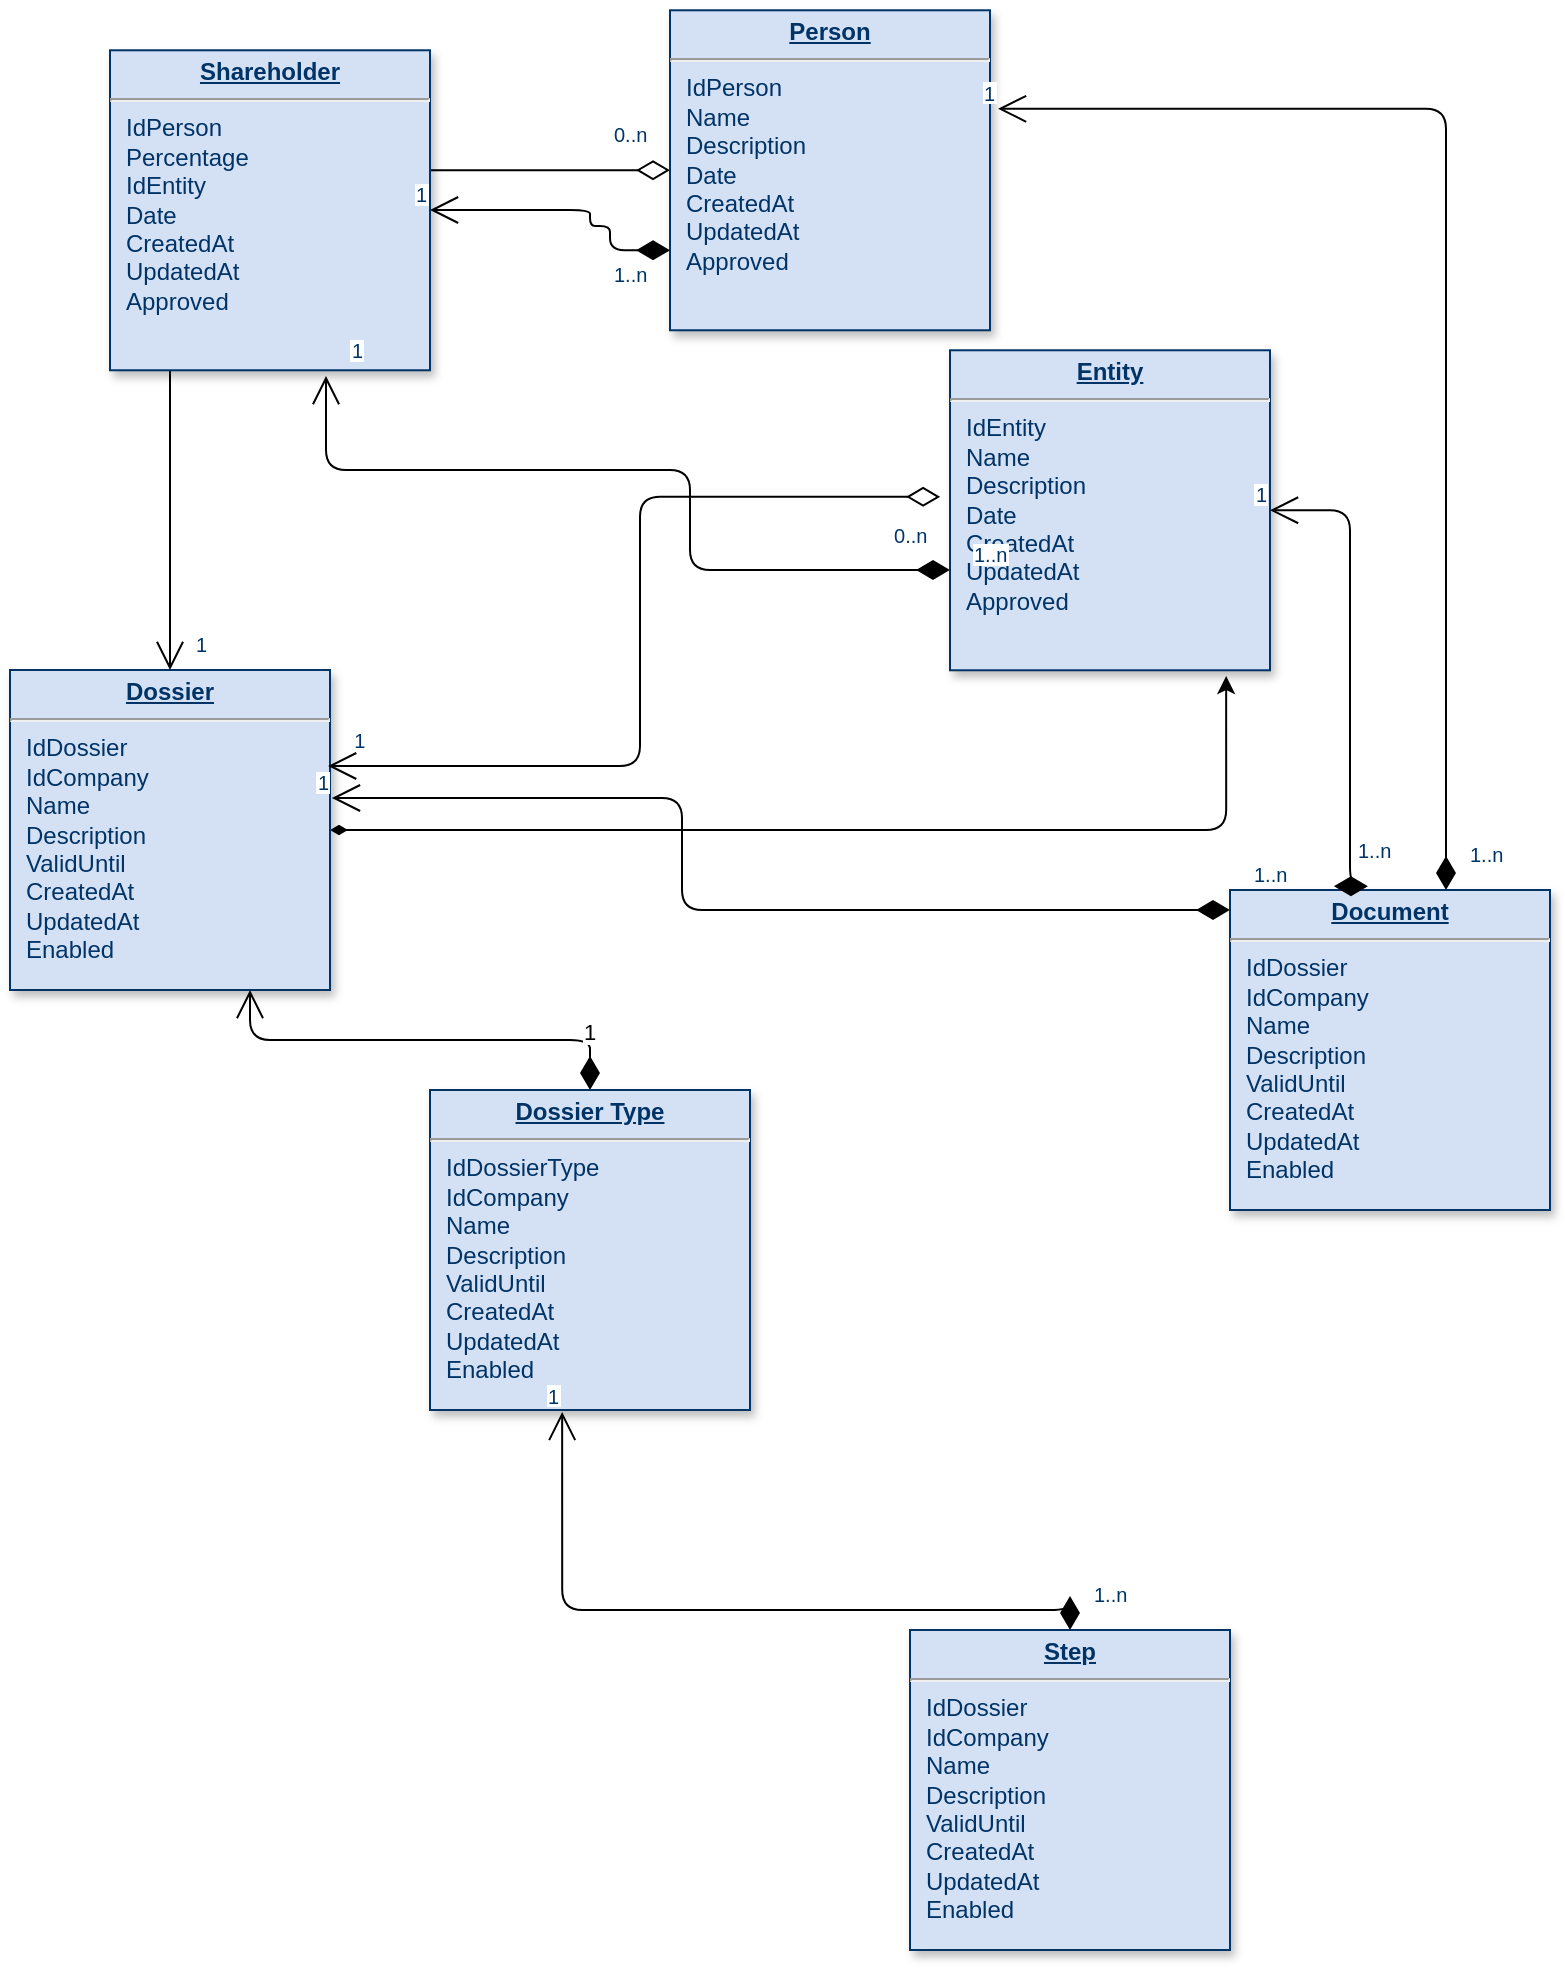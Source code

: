 <mxfile version="10.7.5" type="github"><diagram name="Page-1" id="efa7a0a1-bf9b-a30e-e6df-94a7791c09e9"><mxGraphModel dx="1394" dy="764" grid="1" gridSize="10" guides="1" tooltips="1" connect="1" arrows="1" fold="1" page="1" pageScale="1" pageWidth="826" pageHeight="1169" background="#ffffff" math="0" shadow="0"><root><mxCell id="0"/><mxCell id="1" parent="0"/><mxCell id="o8fKoN3SZhl6wykS2Hok-140" style="edgeStyle=orthogonalEdgeStyle;rounded=1;orthogonalLoop=1;jettySize=auto;html=1;entryX=0.863;entryY=1.018;entryDx=0;entryDy=0;entryPerimeter=0;startArrow=diamondThin;startFill=1;fontColor=#003366;" parent="1" source="21" target="o8fKoN3SZhl6wykS2Hok-114" edge="1"><mxGeometry relative="1" as="geometry"><Array as="points"><mxPoint x="638" y="430"/></Array></mxGeometry></mxCell><mxCell id="21" value="&lt;p style=&quot;margin: 0px ; margin-top: 4px ; text-align: center ; text-decoration: underline&quot;&gt;&lt;b&gt;Dossier&lt;/b&gt;&lt;/p&gt;&lt;hr&gt;&lt;p style=&quot;margin: 0px ; margin-left: 8px&quot;&gt;IdDossier&lt;/p&gt;&lt;p style=&quot;margin: 0px ; margin-left: 8px&quot;&gt;IdCompany&lt;/p&gt;&lt;p style=&quot;margin: 0px ; margin-left: 8px&quot;&gt;Name&lt;/p&gt;&lt;p style=&quot;margin: 0px ; margin-left: 8px&quot;&gt;Description&lt;/p&gt;&lt;p style=&quot;margin: 0px ; margin-left: 8px&quot;&gt;ValidUntil&lt;/p&gt;&lt;p style=&quot;margin: 0px ; margin-left: 8px&quot;&gt;CreatedAt&lt;/p&gt;&lt;p style=&quot;margin: 0px ; margin-left: 8px&quot;&gt;UpdatedAt&lt;/p&gt;&lt;p style=&quot;margin: 0px ; margin-left: 8px&quot;&gt;Enabled&lt;/p&gt;" style="verticalAlign=top;align=left;overflow=fill;fontSize=12;fontFamily=Helvetica;html=1;strokeColor=#003366;shadow=1;fillColor=#D4E1F5;fontColor=#003366" parent="1" vertex="1"><mxGeometry x="30.0" y="350.0" width="160" height="160" as="geometry"/></mxCell><mxCell id="25" value="&lt;p style=&quot;margin: 0px ; margin-top: 4px ; text-align: center ; text-decoration: underline&quot;&gt;&lt;b&gt;Person&lt;/b&gt;&lt;/p&gt;&lt;hr&gt;&lt;p style=&quot;margin: 0px ; margin-left: 8px&quot;&gt;IdPerson&lt;/p&gt;&lt;p style=&quot;margin: 0px ; margin-left: 8px&quot;&gt;&lt;span&gt;Name&lt;/span&gt;&lt;br&gt;&lt;/p&gt;&lt;p style=&quot;margin: 0px ; margin-left: 8px&quot;&gt;Description&lt;/p&gt;&lt;p style=&quot;margin: 0px ; margin-left: 8px&quot;&gt;Date&lt;/p&gt;&lt;p style=&quot;margin: 0px ; margin-left: 8px&quot;&gt;CreatedAt&lt;/p&gt;&lt;p style=&quot;margin: 0px ; margin-left: 8px&quot;&gt;UpdatedAt&lt;/p&gt;&lt;p style=&quot;margin: 0px ; margin-left: 8px&quot;&gt;Approved&lt;/p&gt;" style="verticalAlign=top;align=left;overflow=fill;fontSize=12;fontFamily=Helvetica;html=1;strokeColor=#003366;shadow=1;fillColor=#D4E1F5;fontColor=#003366" parent="1" vertex="1"><mxGeometry x="360.0" y="20.14" width="160" height="160" as="geometry"/></mxCell><mxCell id="90" value="" style="endArrow=open;endSize=12;startArrow=diamondThin;startSize=14;startFill=0;edgeStyle=orthogonalEdgeStyle" parent="1" source="25" target="21" edge="1"><mxGeometry x="620" y="340" as="geometry"><mxPoint x="620" y="340" as="sourcePoint"/><mxPoint x="780" y="340" as="targetPoint"/></mxGeometry></mxCell><mxCell id="91" value="0..n" style="resizable=0;align=left;verticalAlign=top;labelBackgroundColor=#ffffff;fontSize=10;strokeColor=#003366;shadow=1;fillColor=#D4E1F5;fontColor=#003366" parent="90" connectable="0" vertex="1"><mxGeometry x="-1" relative="1" as="geometry"><mxPoint x="-30" y="-30" as="offset"/></mxGeometry></mxCell><mxCell id="92" value="1" style="resizable=0;align=right;verticalAlign=top;labelBackgroundColor=#ffffff;fontSize=10;strokeColor=#003366;shadow=1;fillColor=#D4E1F5;fontColor=#003366" parent="90" connectable="0" vertex="1"><mxGeometry x="1" relative="1" as="geometry"><mxPoint x="20" y="-25.0" as="offset"/></mxGeometry></mxCell><mxCell id="103" value="1" style="endArrow=open;endSize=12;startArrow=diamondThin;startSize=14;startFill=1;edgeStyle=orthogonalEdgeStyle;align=left;verticalAlign=bottom;entryX=0.75;entryY=1;entryDx=0;entryDy=0;exitX=0.5;exitY=0;exitDx=0;exitDy=0;" parent="1" source="o8fKoN3SZhl6wykS2Hok-129" target="21" edge="1"><mxGeometry x="-0.818" y="5.0" relative="1" as="geometry"><mxPoint x="310" y="430" as="sourcePoint"/><mxPoint x="310" y="520" as="targetPoint"/><mxPoint as="offset"/></mxGeometry></mxCell><mxCell id="o8fKoN3SZhl6wykS2Hok-114" value="&lt;p style=&quot;margin: 0px ; margin-top: 4px ; text-align: center ; text-decoration: underline&quot;&gt;&lt;b&gt;Entity&lt;/b&gt;&lt;/p&gt;&lt;hr&gt;&lt;p style=&quot;margin: 0px ; margin-left: 8px&quot;&gt;IdEntity&lt;/p&gt;&lt;p style=&quot;margin: 0px ; margin-left: 8px&quot;&gt;&lt;span&gt;Name&lt;/span&gt;&lt;br&gt;&lt;/p&gt;&lt;p style=&quot;margin: 0px ; margin-left: 8px&quot;&gt;Description&lt;/p&gt;&lt;p style=&quot;margin: 0px ; margin-left: 8px&quot;&gt;Date&lt;/p&gt;&lt;p style=&quot;margin: 0px ; margin-left: 8px&quot;&gt;CreatedAt&lt;/p&gt;&lt;p style=&quot;margin: 0px ; margin-left: 8px&quot;&gt;UpdatedAt&lt;/p&gt;&lt;p style=&quot;margin: 0px ; margin-left: 8px&quot;&gt;Approved&lt;/p&gt;" style="verticalAlign=top;align=left;overflow=fill;fontSize=12;fontFamily=Helvetica;html=1;strokeColor=#003366;shadow=1;fillColor=#D4E1F5;fontColor=#003366" parent="1" vertex="1"><mxGeometry x="500" y="190.14" width="160" height="160" as="geometry"/></mxCell><mxCell id="o8fKoN3SZhl6wykS2Hok-115" value="" style="endArrow=open;endSize=12;startArrow=diamondThin;startSize=14;startFill=0;edgeStyle=orthogonalEdgeStyle;exitX=-0.031;exitY=0.458;exitDx=0;exitDy=0;exitPerimeter=0;entryX=0.994;entryY=0.3;entryDx=0;entryDy=0;entryPerimeter=0;" parent="1" source="o8fKoN3SZhl6wykS2Hok-114" target="21" edge="1"><mxGeometry x="630" y="350" as="geometry"><mxPoint x="130" y="191.64" as="sourcePoint"/><mxPoint x="130" y="295.0" as="targetPoint"/></mxGeometry></mxCell><mxCell id="o8fKoN3SZhl6wykS2Hok-116" value="0..n" style="resizable=0;align=left;verticalAlign=top;labelBackgroundColor=#ffffff;fontSize=10;strokeColor=#003366;shadow=1;fillColor=#D4E1F5;fontColor=#003366" parent="o8fKoN3SZhl6wykS2Hok-115" connectable="0" vertex="1"><mxGeometry x="-1" relative="1" as="geometry"><mxPoint x="-25" y="7" as="offset"/></mxGeometry></mxCell><mxCell id="o8fKoN3SZhl6wykS2Hok-117" value="1" style="resizable=0;align=right;verticalAlign=top;labelBackgroundColor=#ffffff;fontSize=10;strokeColor=#003366;shadow=1;fillColor=#D4E1F5;fontColor=#003366" parent="o8fKoN3SZhl6wykS2Hok-115" connectable="0" vertex="1"><mxGeometry x="1" relative="1" as="geometry"><mxPoint x="20" y="-25.0" as="offset"/></mxGeometry></mxCell><mxCell id="o8fKoN3SZhl6wykS2Hok-118" value="&lt;p style=&quot;margin: 0px ; margin-top: 4px ; text-align: center ; text-decoration: underline&quot;&gt;&lt;b&gt;Shareholder&lt;/b&gt;&lt;/p&gt;&lt;hr&gt;&lt;p style=&quot;margin: 0px ; margin-left: 8px&quot;&gt;IdPerson&lt;/p&gt;&lt;p style=&quot;margin: 0px ; margin-left: 8px&quot;&gt;&lt;span&gt;Percentage&lt;/span&gt;&lt;br&gt;&lt;/p&gt;&lt;p style=&quot;margin: 0px ; margin-left: 8px&quot;&gt;IdEntity&lt;br&gt;&lt;/p&gt;&lt;p style=&quot;margin: 0px ; margin-left: 8px&quot;&gt;Date&lt;/p&gt;&lt;p style=&quot;margin: 0px ; margin-left: 8px&quot;&gt;CreatedAt&lt;/p&gt;&lt;p style=&quot;margin: 0px ; margin-left: 8px&quot;&gt;UpdatedAt&lt;/p&gt;&lt;p style=&quot;margin: 0px ; margin-left: 8px&quot;&gt;Approved&lt;/p&gt;" style="verticalAlign=top;align=left;overflow=fill;fontSize=12;fontFamily=Helvetica;html=1;strokeColor=#003366;shadow=1;fillColor=#D4E1F5;fontColor=#003366" parent="1" vertex="1"><mxGeometry x="80" y="40.14" width="160" height="160" as="geometry"/></mxCell><mxCell id="o8fKoN3SZhl6wykS2Hok-122" value="" style="endArrow=open;endSize=12;startArrow=diamondThin;startSize=14;startFill=1;edgeStyle=orthogonalEdgeStyle;exitX=0;exitY=0.75;exitDx=0;exitDy=0;" parent="1" source="25" target="o8fKoN3SZhl6wykS2Hok-118" edge="1"><mxGeometry x="640" y="360" as="geometry"><mxPoint x="210" y="120" as="sourcePoint"/><mxPoint x="140" y="305.0" as="targetPoint"/><Array as="points"><mxPoint x="330" y="128"/><mxPoint x="320" y="128"/><mxPoint x="320" y="120"/></Array></mxGeometry></mxCell><mxCell id="o8fKoN3SZhl6wykS2Hok-123" value="1..n" style="resizable=0;align=left;verticalAlign=top;labelBackgroundColor=#ffffff;fontSize=10;strokeColor=#003366;shadow=1;fillColor=#D4E1F5;fontColor=#003366" parent="o8fKoN3SZhl6wykS2Hok-122" connectable="0" vertex="1"><mxGeometry x="-1" relative="1" as="geometry"><mxPoint x="-30" as="offset"/></mxGeometry></mxCell><mxCell id="o8fKoN3SZhl6wykS2Hok-124" value="1" style="resizable=0;align=right;verticalAlign=top;labelBackgroundColor=#ffffff;fontSize=10;strokeColor=#003366;shadow=1;fillColor=#D4E1F5;fontColor=#003366" parent="o8fKoN3SZhl6wykS2Hok-122" connectable="0" vertex="1"><mxGeometry x="1" relative="1" as="geometry"><mxPoint y="-20.0" as="offset"/></mxGeometry></mxCell><mxCell id="o8fKoN3SZhl6wykS2Hok-125" value="" style="endArrow=open;endSize=12;startArrow=diamondThin;startSize=14;startFill=1;edgeStyle=orthogonalEdgeStyle;entryX=0.675;entryY=1.018;entryDx=0;entryDy=0;entryPerimeter=0;" parent="1" source="o8fKoN3SZhl6wykS2Hok-114" target="o8fKoN3SZhl6wykS2Hok-118" edge="1"><mxGeometry x="650" y="370" as="geometry"><mxPoint x="150" y="211.64" as="sourcePoint"/><mxPoint x="150" y="315.0" as="targetPoint"/><Array as="points"><mxPoint x="370" y="300"/><mxPoint x="370" y="250"/><mxPoint x="188" y="250"/></Array></mxGeometry></mxCell><mxCell id="o8fKoN3SZhl6wykS2Hok-126" value="1..n" style="resizable=0;align=left;verticalAlign=top;labelBackgroundColor=#ffffff;fontSize=10;strokeColor=#003366;shadow=1;fillColor=#D4E1F5;fontColor=#003366" parent="o8fKoN3SZhl6wykS2Hok-125" connectable="0" vertex="1"><mxGeometry x="-1" relative="1" as="geometry"><mxPoint x="10" y="-20" as="offset"/></mxGeometry></mxCell><mxCell id="o8fKoN3SZhl6wykS2Hok-127" value="1" style="resizable=0;align=right;verticalAlign=top;labelBackgroundColor=#ffffff;fontSize=10;strokeColor=#003366;shadow=1;fillColor=#D4E1F5;fontColor=#003366" parent="o8fKoN3SZhl6wykS2Hok-125" connectable="0" vertex="1"><mxGeometry x="1" relative="1" as="geometry"><mxPoint x="20" y="-25.0" as="offset"/></mxGeometry></mxCell><mxCell id="o8fKoN3SZhl6wykS2Hok-128" value="&lt;p style=&quot;margin: 0px ; margin-top: 4px ; text-align: center ; text-decoration: underline&quot;&gt;&lt;b&gt;Step&lt;/b&gt;&lt;/p&gt;&lt;hr&gt;&lt;p style=&quot;margin: 0px ; margin-left: 8px&quot;&gt;IdDossier&lt;/p&gt;&lt;p style=&quot;margin: 0px ; margin-left: 8px&quot;&gt;IdCompany&lt;/p&gt;&lt;p style=&quot;margin: 0px ; margin-left: 8px&quot;&gt;Name&lt;/p&gt;&lt;p style=&quot;margin: 0px ; margin-left: 8px&quot;&gt;Description&lt;/p&gt;&lt;p style=&quot;margin: 0px ; margin-left: 8px&quot;&gt;ValidUntil&lt;/p&gt;&lt;p style=&quot;margin: 0px ; margin-left: 8px&quot;&gt;CreatedAt&lt;/p&gt;&lt;p style=&quot;margin: 0px ; margin-left: 8px&quot;&gt;UpdatedAt&lt;/p&gt;&lt;p style=&quot;margin: 0px ; margin-left: 8px&quot;&gt;Enabled&lt;/p&gt;" style="verticalAlign=top;align=left;overflow=fill;fontSize=12;fontFamily=Helvetica;html=1;strokeColor=#003366;shadow=1;fillColor=#D4E1F5;fontColor=#003366" parent="1" vertex="1"><mxGeometry x="480" y="830.0" width="160" height="160" as="geometry"/></mxCell><mxCell id="o8fKoN3SZhl6wykS2Hok-129" value="&lt;p style=&quot;margin: 0px ; margin-top: 4px ; text-align: center ; text-decoration: underline&quot;&gt;&lt;b&gt;Dossier Type&lt;/b&gt;&lt;/p&gt;&lt;hr&gt;&lt;p style=&quot;margin: 0px ; margin-left: 8px&quot;&gt;IdDossierType&lt;/p&gt;&lt;p style=&quot;margin: 0px ; margin-left: 8px&quot;&gt;IdCompany&lt;/p&gt;&lt;p style=&quot;margin: 0px ; margin-left: 8px&quot;&gt;Name&lt;/p&gt;&lt;p style=&quot;margin: 0px ; margin-left: 8px&quot;&gt;Description&lt;/p&gt;&lt;p style=&quot;margin: 0px ; margin-left: 8px&quot;&gt;ValidUntil&lt;/p&gt;&lt;p style=&quot;margin: 0px ; margin-left: 8px&quot;&gt;CreatedAt&lt;/p&gt;&lt;p style=&quot;margin: 0px ; margin-left: 8px&quot;&gt;UpdatedAt&lt;/p&gt;&lt;p style=&quot;margin: 0px ; margin-left: 8px&quot;&gt;Enabled&lt;/p&gt;" style="verticalAlign=top;align=left;overflow=fill;fontSize=12;fontFamily=Helvetica;html=1;strokeColor=#003366;shadow=1;fillColor=#D4E1F5;fontColor=#003366" parent="1" vertex="1"><mxGeometry x="240" y="560.0" width="160" height="160" as="geometry"/></mxCell><mxCell id="o8fKoN3SZhl6wykS2Hok-130" value="" style="endArrow=open;endSize=12;startArrow=diamondThin;startSize=14;startFill=1;edgeStyle=orthogonalEdgeStyle;exitX=0.5;exitY=0;exitDx=0;exitDy=0;entryX=0.413;entryY=1.006;entryDx=0;entryDy=0;entryPerimeter=0;" parent="1" source="o8fKoN3SZhl6wykS2Hok-128" target="o8fKoN3SZhl6wykS2Hok-129" edge="1"><mxGeometry x="760" y="769" as="geometry"><mxPoint x="320" y="539" as="sourcePoint"/><mxPoint x="530" y="519" as="targetPoint"/><Array as="points"><mxPoint x="560" y="820"/><mxPoint x="306" y="820"/></Array></mxGeometry></mxCell><mxCell id="o8fKoN3SZhl6wykS2Hok-131" value="1..n" style="resizable=0;align=left;verticalAlign=top;labelBackgroundColor=#ffffff;fontSize=10;strokeColor=#003366;shadow=1;fillColor=#D4E1F5;fontColor=#003366" parent="o8fKoN3SZhl6wykS2Hok-130" connectable="0" vertex="1"><mxGeometry x="-1" relative="1" as="geometry"><mxPoint x="10" y="-30" as="offset"/></mxGeometry></mxCell><mxCell id="o8fKoN3SZhl6wykS2Hok-132" value="1" style="resizable=0;align=right;verticalAlign=top;labelBackgroundColor=#ffffff;fontSize=10;strokeColor=#003366;shadow=1;fillColor=#D4E1F5;fontColor=#003366" parent="o8fKoN3SZhl6wykS2Hok-130" connectable="0" vertex="1"><mxGeometry x="1" relative="1" as="geometry"><mxPoint y="-20.0" as="offset"/></mxGeometry></mxCell><mxCell id="o8fKoN3SZhl6wykS2Hok-133" value="&lt;p style=&quot;margin: 0px ; margin-top: 4px ; text-align: center ; text-decoration: underline&quot;&gt;&lt;b&gt;Document&lt;/b&gt;&lt;/p&gt;&lt;hr&gt;&lt;p style=&quot;margin: 0px ; margin-left: 8px&quot;&gt;IdDossier&lt;/p&gt;&lt;p style=&quot;margin: 0px ; margin-left: 8px&quot;&gt;IdCompany&lt;/p&gt;&lt;p style=&quot;margin: 0px ; margin-left: 8px&quot;&gt;Name&lt;/p&gt;&lt;p style=&quot;margin: 0px ; margin-left: 8px&quot;&gt;Description&lt;/p&gt;&lt;p style=&quot;margin: 0px ; margin-left: 8px&quot;&gt;ValidUntil&lt;/p&gt;&lt;p style=&quot;margin: 0px ; margin-left: 8px&quot;&gt;CreatedAt&lt;/p&gt;&lt;p style=&quot;margin: 0px ; margin-left: 8px&quot;&gt;UpdatedAt&lt;/p&gt;&lt;p style=&quot;margin: 0px ; margin-left: 8px&quot;&gt;Enabled&lt;/p&gt;" style="verticalAlign=top;align=left;overflow=fill;fontSize=12;fontFamily=Helvetica;html=1;strokeColor=#003366;shadow=1;fillColor=#D4E1F5;fontColor=#003366" parent="1" vertex="1"><mxGeometry x="640" y="460.0" width="160" height="160" as="geometry"/></mxCell><mxCell id="o8fKoN3SZhl6wykS2Hok-134" value="" style="endArrow=open;endSize=12;startArrow=diamondThin;startSize=14;startFill=1;edgeStyle=orthogonalEdgeStyle;entryX=1.006;entryY=0.4;entryDx=0;entryDy=0;entryPerimeter=0;" parent="1" source="o8fKoN3SZhl6wykS2Hok-133" target="21" edge="1"><mxGeometry x="770" y="779" as="geometry"><mxPoint x="570" y="840" as="sourcePoint"/><mxPoint x="366" y="721" as="targetPoint"/><Array as="points"><mxPoint x="620" y="470"/><mxPoint x="366" y="470"/><mxPoint x="366" y="424"/></Array></mxGeometry></mxCell><mxCell id="o8fKoN3SZhl6wykS2Hok-135" value="1..n" style="resizable=0;align=left;verticalAlign=top;labelBackgroundColor=#ffffff;fontSize=10;strokeColor=#003366;shadow=1;fillColor=#D4E1F5;fontColor=#003366" parent="o8fKoN3SZhl6wykS2Hok-134" connectable="0" vertex="1"><mxGeometry x="-1" relative="1" as="geometry"><mxPoint x="10" y="-30" as="offset"/></mxGeometry></mxCell><mxCell id="o8fKoN3SZhl6wykS2Hok-136" value="1" style="resizable=0;align=right;verticalAlign=top;labelBackgroundColor=#ffffff;fontSize=10;strokeColor=#003366;shadow=1;fillColor=#D4E1F5;fontColor=#003366" parent="o8fKoN3SZhl6wykS2Hok-134" connectable="0" vertex="1"><mxGeometry x="1" relative="1" as="geometry"><mxPoint y="-20.0" as="offset"/></mxGeometry></mxCell><mxCell id="o8fKoN3SZhl6wykS2Hok-137" value="" style="endArrow=open;endSize=12;startArrow=diamondThin;startSize=14;startFill=1;edgeStyle=orthogonalEdgeStyle;entryX=1.025;entryY=0.308;entryDx=0;entryDy=0;entryPerimeter=0;exitX=0.675;exitY=0;exitDx=0;exitDy=0;exitPerimeter=0;" parent="1" source="o8fKoN3SZhl6wykS2Hok-133" target="25" edge="1"><mxGeometry x="780" y="789" as="geometry"><mxPoint x="630" y="530.0" as="sourcePoint"/><mxPoint x="191" y="434" as="targetPoint"/><Array as="points"><mxPoint x="748" y="69"/></Array></mxGeometry></mxCell><mxCell id="o8fKoN3SZhl6wykS2Hok-138" value="1..n" style="resizable=0;align=left;verticalAlign=top;labelBackgroundColor=#ffffff;fontSize=10;strokeColor=#003366;shadow=1;fillColor=#D4E1F5;fontColor=#003366" parent="o8fKoN3SZhl6wykS2Hok-137" connectable="0" vertex="1"><mxGeometry x="-1" relative="1" as="geometry"><mxPoint x="10" y="-30" as="offset"/></mxGeometry></mxCell><mxCell id="o8fKoN3SZhl6wykS2Hok-139" value="1" style="resizable=0;align=right;verticalAlign=top;labelBackgroundColor=#ffffff;fontSize=10;strokeColor=#003366;shadow=1;fillColor=#D4E1F5;fontColor=#003366" parent="o8fKoN3SZhl6wykS2Hok-137" connectable="0" vertex="1"><mxGeometry x="1" relative="1" as="geometry"><mxPoint y="-20.0" as="offset"/></mxGeometry></mxCell><mxCell id="o8fKoN3SZhl6wykS2Hok-141" value="" style="endArrow=open;endSize=12;startArrow=diamondThin;startSize=14;startFill=1;edgeStyle=orthogonalEdgeStyle;entryX=1;entryY=0.5;entryDx=0;entryDy=0;exitX=0.325;exitY=-0.012;exitDx=0;exitDy=0;exitPerimeter=0;" parent="1" source="o8fKoN3SZhl6wykS2Hok-133" target="o8fKoN3SZhl6wykS2Hok-114" edge="1"><mxGeometry x="790" y="799" as="geometry"><mxPoint x="758" y="470" as="sourcePoint"/><mxPoint x="504" y="79" as="targetPoint"/><Array as="points"><mxPoint x="700" y="458"/><mxPoint x="700" y="270"/></Array></mxGeometry></mxCell><mxCell id="o8fKoN3SZhl6wykS2Hok-142" value="1..n" style="resizable=0;align=left;verticalAlign=top;labelBackgroundColor=#ffffff;fontSize=10;strokeColor=#003366;shadow=1;fillColor=#D4E1F5;fontColor=#003366" parent="o8fKoN3SZhl6wykS2Hok-141" connectable="0" vertex="1"><mxGeometry x="-1" relative="1" as="geometry"><mxPoint x="10" y="-30" as="offset"/></mxGeometry></mxCell><mxCell id="o8fKoN3SZhl6wykS2Hok-143" value="1" style="resizable=0;align=right;verticalAlign=top;labelBackgroundColor=#ffffff;fontSize=10;strokeColor=#003366;shadow=1;fillColor=#D4E1F5;fontColor=#003366" parent="o8fKoN3SZhl6wykS2Hok-141" connectable="0" vertex="1"><mxGeometry x="1" relative="1" as="geometry"><mxPoint y="-20.0" as="offset"/></mxGeometry></mxCell></root></mxGraphModel></diagram></mxfile>